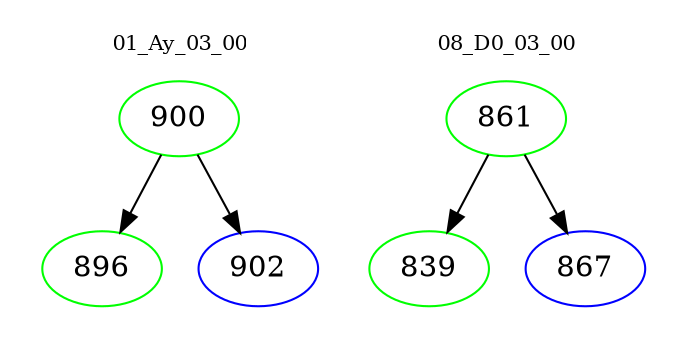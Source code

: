 digraph{
subgraph cluster_0 {
color = white
label = "01_Ay_03_00";
fontsize=10;
T0_900 [label="900", color="green"]
T0_900 -> T0_896 [color="black"]
T0_896 [label="896", color="green"]
T0_900 -> T0_902 [color="black"]
T0_902 [label="902", color="blue"]
}
subgraph cluster_1 {
color = white
label = "08_D0_03_00";
fontsize=10;
T1_861 [label="861", color="green"]
T1_861 -> T1_839 [color="black"]
T1_839 [label="839", color="green"]
T1_861 -> T1_867 [color="black"]
T1_867 [label="867", color="blue"]
}
}
